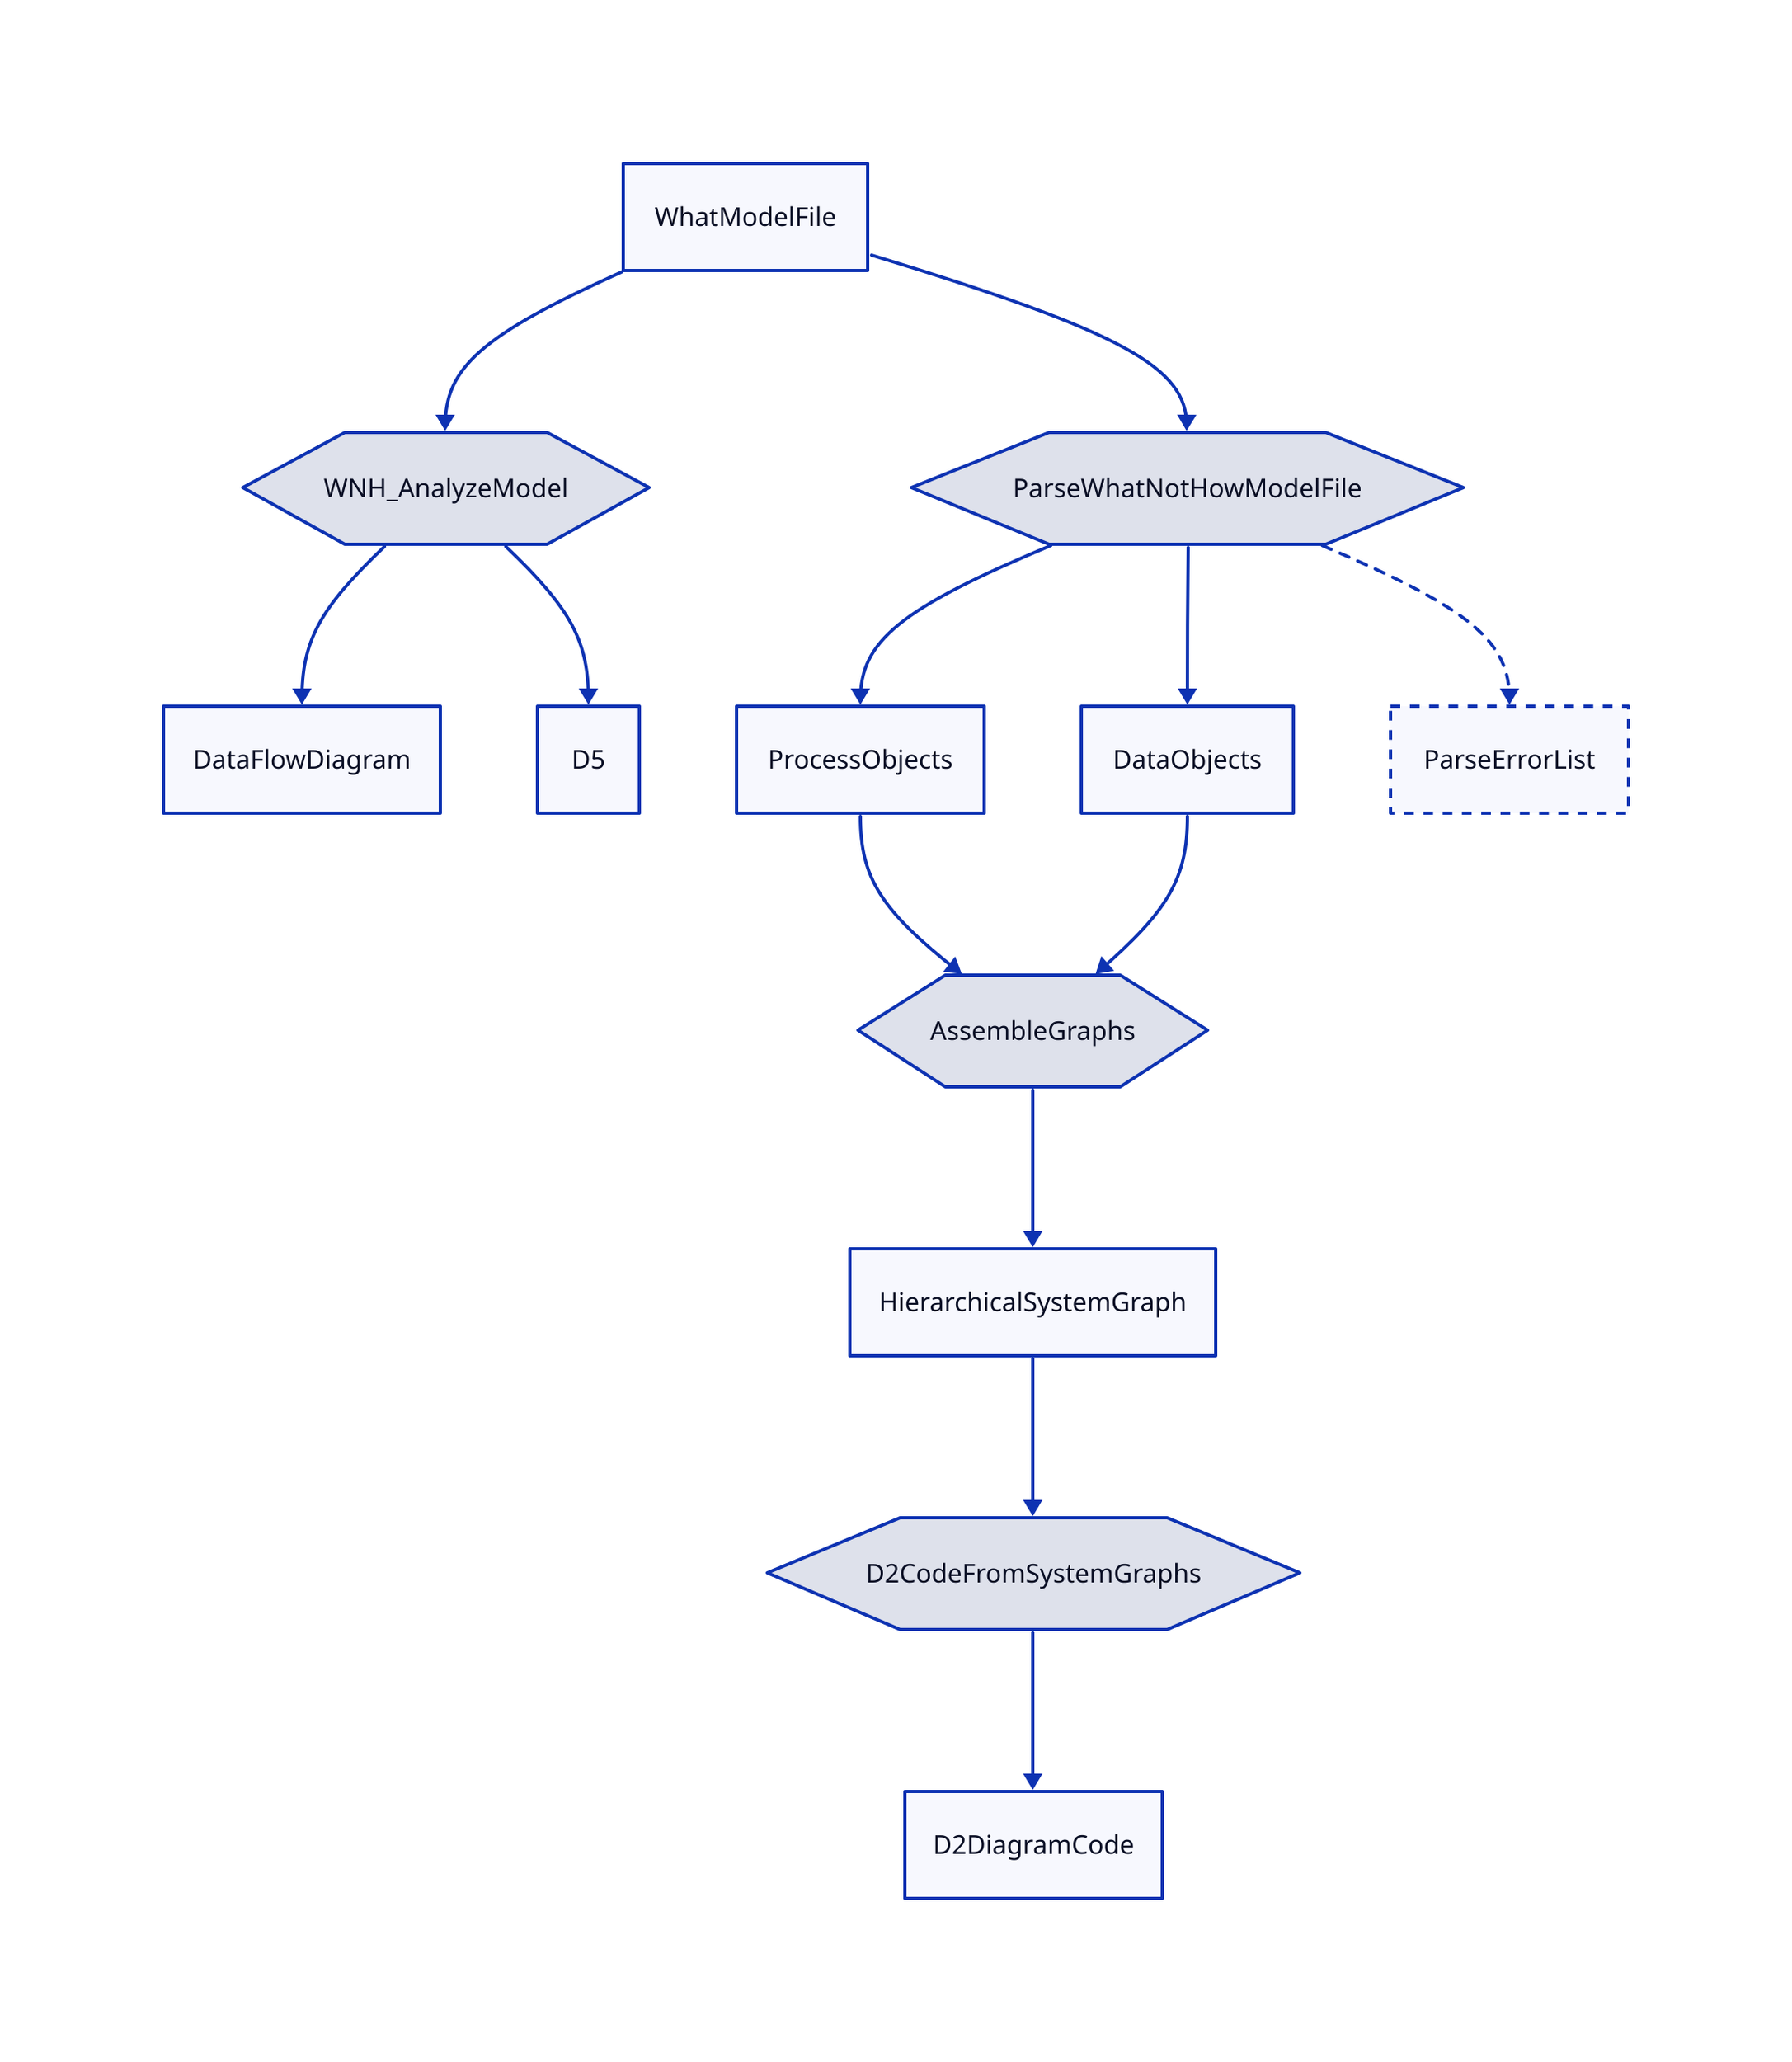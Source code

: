vars: {
  d2-config: {
     theme-id: 1
  }
}
D3: WhatModelFile
D4: DataFlowDiagram
D5: [ErrorList]
D7: ProcessObjects
D8: DataObjects
D9: ParseErrorList
D11: HierarchicalSystemGraph
D13: D2DiagramCode
P2: WNH_AnalyzeModel
P2.shape: Hexagon
P6: ParseWhatNotHowModelFile
P6.shape: Hexagon
P10: AssembleGraphs
P10.shape: Hexagon
P12: D2CodeFromSystemGraphs
P12.shape: Hexagon
D3 -> P2
P2 -> D4
P2 -> D5
D3 -> P6
P6 -> D7
P6 -> D8
P6 -> D9 {style: {stroke-dash: 3}}
D7 -> P10
D8 -> P10
P10 -> D11
D11 -> P12
P12 -> D13
D9.style.stroke-dash: 3

